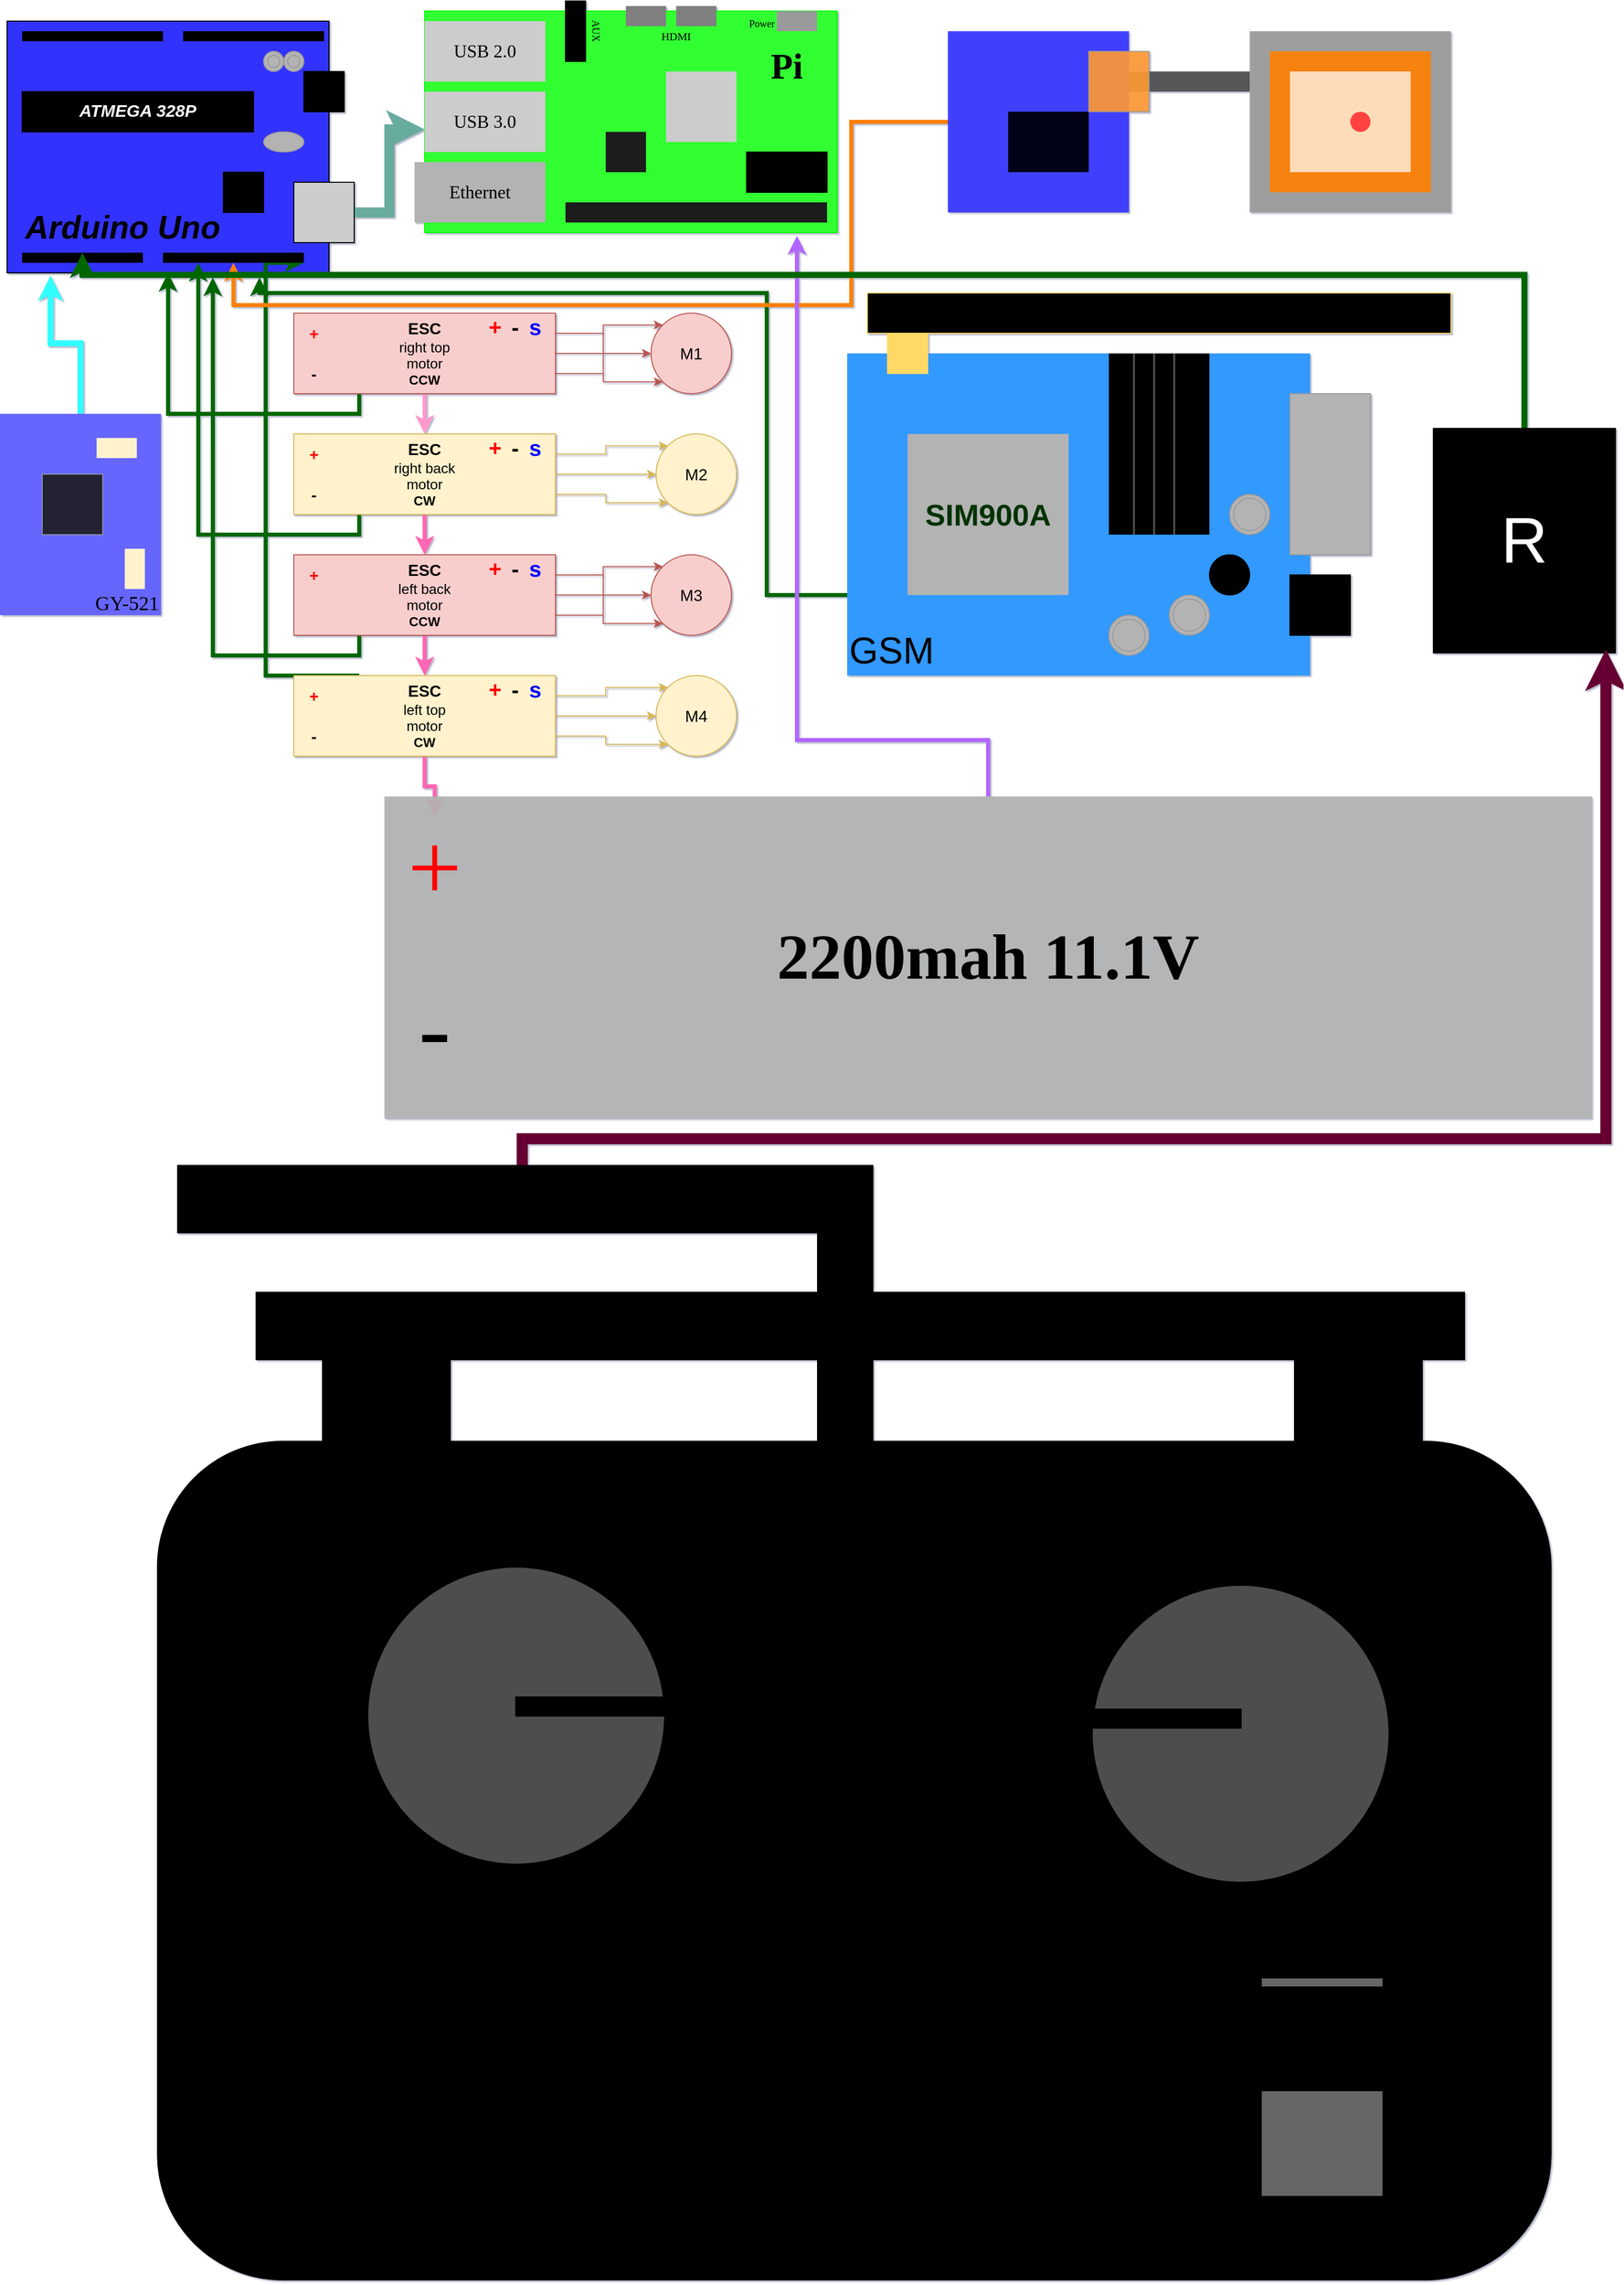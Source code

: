 <mxfile version="20.2.1" type="github">
  <diagram id="g-zJKIGVzuHOiQszXsKE" name="Page-1">
    <mxGraphModel dx="2170" dy="1318" grid="1" gridSize="6" guides="0" tooltips="1" connect="1" arrows="1" fold="1" page="1" pageScale="1" pageWidth="850" pageHeight="1100" background="none" math="0" shadow="1">
      <root>
        <mxCell id="0" />
        <mxCell id="1" parent="0" />
        <mxCell id="FX0kZfZ6Q6g270so82P7-1" value="" style="rounded=0;whiteSpace=wrap;html=1;fillColor=#3333FF;" parent="1" vertex="1">
          <mxGeometry x="25" y="30" width="320" height="250" as="geometry" />
        </mxCell>
        <mxCell id="MGRZsdBVbYWLaYTSM3OG-1" style="edgeStyle=orthogonalEdgeStyle;rounded=0;orthogonalLoop=1;jettySize=auto;html=1;exitX=1;exitY=0.5;exitDx=0;exitDy=0;entryX=0;entryY=0.75;entryDx=0;entryDy=0;strokeWidth=10;strokeColor=#67AB9F;" edge="1" parent="1" source="FX0kZfZ6Q6g270so82P7-2" target="FX0kZfZ6Q6g270so82P7-43">
          <mxGeometry relative="1" as="geometry" />
        </mxCell>
        <mxCell id="FX0kZfZ6Q6g270so82P7-2" value="" style="whiteSpace=wrap;html=1;aspect=fixed;fillColor=#CCCCCC;rounded=0;" parent="1" vertex="1">
          <mxGeometry x="310" y="190" width="60" height="60" as="geometry" />
        </mxCell>
        <mxCell id="FX0kZfZ6Q6g270so82P7-5" value="&lt;font color=&quot;#ffffff&quot;&gt;ATMEGA 328P&lt;/font&gt;" style="rounded=0;whiteSpace=wrap;html=1;fontStyle=3;fontSize=17;fillColor=#000000;" parent="1" vertex="1">
          <mxGeometry x="40" y="100" width="230" height="40" as="geometry" />
        </mxCell>
        <mxCell id="FX0kZfZ6Q6g270so82P7-7" value="" style="rounded=0;whiteSpace=wrap;html=1;fontSize=17;fillColor=#000000;" parent="1" vertex="1">
          <mxGeometry x="320" y="80" width="40" height="40" as="geometry" />
        </mxCell>
        <mxCell id="FX0kZfZ6Q6g270so82P7-8" value="" style="rounded=0;whiteSpace=wrap;html=1;fontSize=17;fillColor=#000000;strokeColor=none;" parent="1" vertex="1">
          <mxGeometry x="40" y="260" width="120" height="10" as="geometry" />
        </mxCell>
        <mxCell id="FX0kZfZ6Q6g270so82P7-16" value="Arduino Uno" style="text;html=1;strokeColor=none;fillColor=none;align=center;verticalAlign=middle;whiteSpace=wrap;rounded=0;fontSize=32;fontStyle=3;" parent="1" vertex="1">
          <mxGeometry x="40" y="220" width="200" height="30" as="geometry" />
        </mxCell>
        <mxCell id="FX0kZfZ6Q6g270so82P7-24" value="" style="rounded=0;whiteSpace=wrap;html=1;fontSize=13;fillColor=#33FF33;strokeColor=#00FF00;" parent="1" vertex="1">
          <mxGeometry x="440" y="20" width="410" height="220" as="geometry" />
        </mxCell>
        <mxCell id="FX0kZfZ6Q6g270so82P7-25" value="" style="rounded=0;whiteSpace=wrap;html=1;fontSize=13;fillColor=#999999;strokeColor=none;" parent="1" vertex="1">
          <mxGeometry x="790" y="20" width="40" height="20" as="geometry" />
        </mxCell>
        <mxCell id="FX0kZfZ6Q6g270so82P7-26" value="" style="rounded=0;whiteSpace=wrap;html=1;fontSize=13;fillColor=#808080;strokeColor=none;" parent="1" vertex="1">
          <mxGeometry x="690" y="15" width="40" height="20" as="geometry" />
        </mxCell>
        <mxCell id="FX0kZfZ6Q6g270so82P7-27" value="" style="rounded=0;whiteSpace=wrap;html=1;fontSize=13;fillColor=#808080;strokeColor=none;" parent="1" vertex="1">
          <mxGeometry x="640" y="15" width="40" height="20" as="geometry" />
        </mxCell>
        <mxCell id="FX0kZfZ6Q6g270so82P7-29" value="" style="rounded=0;whiteSpace=wrap;html=1;fontSize=13;strokeColor=#000000;fillColor=#000000;" parent="1" vertex="1">
          <mxGeometry x="580" y="10" width="20" height="60" as="geometry" />
        </mxCell>
        <mxCell id="FX0kZfZ6Q6g270so82P7-30" value="" style="rounded=0;whiteSpace=wrap;html=1;fontSize=13;fillColor=#CCCCCC;strokeColor=none;" parent="1" vertex="1">
          <mxGeometry x="440" y="30" width="120" height="60" as="geometry" />
        </mxCell>
        <mxCell id="FX0kZfZ6Q6g270so82P7-31" value="" style="rounded=0;whiteSpace=wrap;html=1;fontSize=13;fillColor=#CCCCCC;strokeColor=none;" parent="1" vertex="1">
          <mxGeometry x="440" y="100" width="120" height="60" as="geometry" />
        </mxCell>
        <mxCell id="FX0kZfZ6Q6g270so82P7-33" value="" style="rounded=0;whiteSpace=wrap;html=1;fontSize=13;fillColor=#B3B3B3;strokeColor=none;" parent="1" vertex="1">
          <mxGeometry x="430" y="170" width="130" height="60" as="geometry" />
        </mxCell>
        <mxCell id="FX0kZfZ6Q6g270so82P7-35" value="" style="whiteSpace=wrap;html=1;aspect=fixed;fontSize=30;fillColor=#CCCCCC;strokeColor=none;rounded=0;" parent="1" vertex="1">
          <mxGeometry x="680" y="80" width="70" height="70" as="geometry" />
        </mxCell>
        <mxCell id="FX0kZfZ6Q6g270so82P7-36" value="" style="rounded=0;whiteSpace=wrap;html=1;fontSize=30;fillColor=#000000;strokeColor=#000000;" parent="1" vertex="1">
          <mxGeometry x="760" y="160" width="80" height="40" as="geometry" />
        </mxCell>
        <mxCell id="FX0kZfZ6Q6g270so82P7-38" value="" style="whiteSpace=wrap;html=1;aspect=fixed;fontSize=30;fillColor=#1A1A1A;strokeColor=none;rounded=0;" parent="1" vertex="1">
          <mxGeometry x="620" y="140" width="40" height="40" as="geometry" />
        </mxCell>
        <mxCell id="FX0kZfZ6Q6g270so82P7-39" value="Pi" style="text;html=1;strokeColor=none;fillColor=none;align=center;verticalAlign=middle;whiteSpace=wrap;rounded=0;fontSize=36;fontStyle=1;fontFamily=Verdana;" parent="1" vertex="1">
          <mxGeometry x="770" y="60" width="60" height="30" as="geometry" />
        </mxCell>
        <mxCell id="FX0kZfZ6Q6g270so82P7-43" value="USB 3.0" style="text;html=1;strokeColor=none;fillColor=none;align=center;verticalAlign=middle;whiteSpace=wrap;rounded=0;fontFamily=Verdana;fontSize=18;" parent="1" vertex="1">
          <mxGeometry x="440" y="115" width="120" height="30" as="geometry" />
        </mxCell>
        <mxCell id="FX0kZfZ6Q6g270so82P7-44" value="USB 2.0" style="text;html=1;strokeColor=none;fillColor=none;align=center;verticalAlign=middle;whiteSpace=wrap;rounded=0;fontFamily=Verdana;fontSize=18;" parent="1" vertex="1">
          <mxGeometry x="455" y="45" width="90" height="30" as="geometry" />
        </mxCell>
        <mxCell id="FX0kZfZ6Q6g270so82P7-45" value="Ethernet" style="text;html=1;strokeColor=none;fillColor=none;align=center;verticalAlign=middle;whiteSpace=wrap;rounded=0;fontFamily=Verdana;fontSize=18;" parent="1" vertex="1">
          <mxGeometry x="440" y="180" width="110" height="40" as="geometry" />
        </mxCell>
        <mxCell id="FX0kZfZ6Q6g270so82P7-50" value="AUX" style="text;html=1;strokeColor=none;fillColor=none;align=left;verticalAlign=bottom;whiteSpace=wrap;rounded=0;fontFamily=Verdana;fontSize=10;rotation=89;" parent="1" vertex="1">
          <mxGeometry x="598.4" y="30.17" width="40" height="32.68" as="geometry" />
        </mxCell>
        <mxCell id="FX0kZfZ6Q6g270so82P7-51" value="HDMI" style="text;html=1;strokeColor=none;fillColor=none;align=center;verticalAlign=middle;whiteSpace=wrap;rounded=0;fontFamily=Verdana;fontSize=11;fontStyle=0;" parent="1" vertex="1">
          <mxGeometry x="660" y="35" width="60" height="20" as="geometry" />
        </mxCell>
        <mxCell id="FX0kZfZ6Q6g270so82P7-55" value="Power" style="text;html=1;strokeColor=none;fillColor=none;align=right;verticalAlign=top;whiteSpace=wrap;rounded=0;fontFamily=Verdana;fontSize=10;" parent="1" vertex="1">
          <mxGeometry x="740" y="20" width="50" height="25" as="geometry" />
        </mxCell>
        <mxCell id="FX0kZfZ6Q6g270so82P7-56" value="" style="rounded=0;whiteSpace=wrap;html=1;fontFamily=Verdana;fontSize=10;fillColor=#1A1A1A;strokeColor=none;" parent="1" vertex="1">
          <mxGeometry x="580" y="210" width="260" height="10" as="geometry" />
        </mxCell>
        <mxCell id="FX0kZfZ6Q6g270so82P7-57" value="" style="rounded=0;whiteSpace=wrap;html=1;fontFamily=Verdana;fontSize=10;fillColor=#1A1A1A;strokeColor=none;" parent="1" vertex="1">
          <mxGeometry x="580" y="220" width="260" height="10" as="geometry" />
        </mxCell>
        <mxCell id="FX0kZfZ6Q6g270so82P7-67" style="edgeStyle=orthogonalEdgeStyle;rounded=0;orthogonalLoop=1;jettySize=auto;html=1;exitX=1;exitY=0.5;exitDx=0;exitDy=0;fontFamily=Helvetica;fontSize=16;fillColor=#f8cecc;strokeColor=#b85450;" parent="1" source="FX0kZfZ6Q6g270so82P7-59" target="FX0kZfZ6Q6g270so82P7-60" edge="1">
          <mxGeometry relative="1" as="geometry" />
        </mxCell>
        <mxCell id="FX0kZfZ6Q6g270so82P7-71" style="edgeStyle=orthogonalEdgeStyle;rounded=0;orthogonalLoop=1;jettySize=auto;html=1;exitX=1;exitY=0.75;exitDx=0;exitDy=0;entryX=0;entryY=0;entryDx=0;entryDy=0;fontFamily=Helvetica;fontSize=16;fillColor=#f8cecc;strokeColor=#b85450;" parent="1" source="FX0kZfZ6Q6g270so82P7-59" target="FX0kZfZ6Q6g270so82P7-60" edge="1">
          <mxGeometry relative="1" as="geometry" />
        </mxCell>
        <mxCell id="FX0kZfZ6Q6g270so82P7-72" style="edgeStyle=orthogonalEdgeStyle;rounded=0;orthogonalLoop=1;jettySize=auto;html=1;exitX=1;exitY=0.25;exitDx=0;exitDy=0;entryX=0;entryY=1;entryDx=0;entryDy=0;fontFamily=Helvetica;fontSize=16;fillColor=#f8cecc;strokeColor=#b85450;" parent="1" source="FX0kZfZ6Q6g270so82P7-59" target="FX0kZfZ6Q6g270so82P7-60" edge="1">
          <mxGeometry relative="1" as="geometry" />
        </mxCell>
        <mxCell id="MGRZsdBVbYWLaYTSM3OG-4" style="edgeStyle=orthogonalEdgeStyle;rounded=0;orthogonalLoop=1;jettySize=auto;html=1;exitX=0.5;exitY=1;exitDx=0;exitDy=0;entryX=0.5;entryY=0;entryDx=0;entryDy=0;strokeColor=#FF99CC;strokeWidth=4;" edge="1" parent="1" source="FX0kZfZ6Q6g270so82P7-59" target="FX0kZfZ6Q6g270so82P7-76">
          <mxGeometry relative="1" as="geometry" />
        </mxCell>
        <mxCell id="MGRZsdBVbYWLaYTSM3OG-10" style="edgeStyle=orthogonalEdgeStyle;rounded=0;orthogonalLoop=1;jettySize=auto;html=1;exitX=0.25;exitY=1;exitDx=0;exitDy=0;strokeColor=#006600;strokeWidth=4;entryX=0.5;entryY=1;entryDx=0;entryDy=0;" edge="1" parent="1" source="FX0kZfZ6Q6g270so82P7-59" target="FX0kZfZ6Q6g270so82P7-1">
          <mxGeometry relative="1" as="geometry">
            <mxPoint x="240" y="318" as="targetPoint" />
          </mxGeometry>
        </mxCell>
        <mxCell id="FX0kZfZ6Q6g270so82P7-59" value="&lt;font style=&quot;font-size: 16px;&quot;&gt;ESC&lt;/font&gt;&lt;br&gt;&lt;font style=&quot;font-size: 14px; font-weight: normal;&quot;&gt;right top&lt;br&gt;motor&lt;br&gt;&lt;/font&gt;CCW" style="rounded=0;whiteSpace=wrap;html=1;fontFamily=Helvetica;fontSize=13;fontStyle=1;fillColor=#f8cecc;strokeColor=#b85450;" parent="1" vertex="1">
          <mxGeometry x="310" y="320" width="260" height="80" as="geometry" />
        </mxCell>
        <mxCell id="FX0kZfZ6Q6g270so82P7-60" value="M1" style="ellipse;whiteSpace=wrap;html=1;aspect=fixed;fontFamily=Helvetica;fontSize=16;fillColor=#f8cecc;strokeColor=#b85450;rounded=0;" parent="1" vertex="1">
          <mxGeometry x="665" y="320" width="80" height="80" as="geometry" />
        </mxCell>
        <mxCell id="FX0kZfZ6Q6g270so82P7-73" style="edgeStyle=orthogonalEdgeStyle;rounded=0;orthogonalLoop=1;jettySize=auto;html=1;exitX=1;exitY=0.5;exitDx=0;exitDy=0;fontFamily=Helvetica;fontSize=16;fillColor=#fff2cc;strokeColor=#d6b656;" parent="1" source="FX0kZfZ6Q6g270so82P7-76" target="FX0kZfZ6Q6g270so82P7-77" edge="1">
          <mxGeometry relative="1" as="geometry" />
        </mxCell>
        <mxCell id="FX0kZfZ6Q6g270so82P7-78" style="edgeStyle=orthogonalEdgeStyle;rounded=0;orthogonalLoop=1;jettySize=auto;html=1;exitX=1;exitY=0.75;exitDx=0;exitDy=0;entryX=0;entryY=1;entryDx=0;entryDy=0;fontFamily=Helvetica;fontSize=16;fillColor=#fff2cc;strokeColor=#d6b656;" parent="1" source="FX0kZfZ6Q6g270so82P7-76" target="FX0kZfZ6Q6g270so82P7-77" edge="1">
          <mxGeometry relative="1" as="geometry" />
        </mxCell>
        <mxCell id="FX0kZfZ6Q6g270so82P7-79" style="edgeStyle=orthogonalEdgeStyle;rounded=0;orthogonalLoop=1;jettySize=auto;html=1;exitX=1;exitY=0.25;exitDx=0;exitDy=0;entryX=0;entryY=0;entryDx=0;entryDy=0;fontFamily=Helvetica;fontSize=16;fillColor=#fff2cc;strokeColor=#d6b656;" parent="1" source="FX0kZfZ6Q6g270so82P7-76" target="FX0kZfZ6Q6g270so82P7-77" edge="1">
          <mxGeometry relative="1" as="geometry" />
        </mxCell>
        <mxCell id="MGRZsdBVbYWLaYTSM3OG-5" style="edgeStyle=orthogonalEdgeStyle;rounded=0;orthogonalLoop=1;jettySize=auto;html=1;exitX=0.5;exitY=1;exitDx=0;exitDy=0;strokeColor=#FF66B3;strokeWidth=4;" edge="1" parent="1" source="FX0kZfZ6Q6g270so82P7-76" target="FX0kZfZ6Q6g270so82P7-83">
          <mxGeometry relative="1" as="geometry" />
        </mxCell>
        <mxCell id="MGRZsdBVbYWLaYTSM3OG-12" style="edgeStyle=orthogonalEdgeStyle;rounded=0;orthogonalLoop=1;jettySize=auto;html=1;exitX=0.25;exitY=1;exitDx=0;exitDy=0;entryX=0.25;entryY=1;entryDx=0;entryDy=0;strokeColor=#006600;strokeWidth=4;" edge="1" parent="1" source="FX0kZfZ6Q6g270so82P7-76" target="FX0kZfZ6Q6g270so82P7-143">
          <mxGeometry relative="1" as="geometry" />
        </mxCell>
        <mxCell id="FX0kZfZ6Q6g270so82P7-76" value="&lt;font style=&quot;font-size: 16px;&quot;&gt;ESC&lt;/font&gt;&lt;br&gt;&lt;font style=&quot;font-size: 14px; font-weight: normal;&quot;&gt;right back&lt;br&gt;motor&lt;br&gt;&lt;/font&gt;CW" style="rounded=0;whiteSpace=wrap;html=1;fontFamily=Helvetica;fontSize=13;fontStyle=1;fillColor=#fff2cc;strokeColor=#d6b656;" parent="1" vertex="1">
          <mxGeometry x="310" y="440" width="260" height="80" as="geometry" />
        </mxCell>
        <mxCell id="FX0kZfZ6Q6g270so82P7-77" value="M2" style="ellipse;whiteSpace=wrap;html=1;aspect=fixed;fontFamily=Helvetica;fontSize=16;fillColor=#fff2cc;strokeColor=#d6b656;rounded=0;" parent="1" vertex="1">
          <mxGeometry x="670" y="440" width="80" height="80" as="geometry" />
        </mxCell>
        <mxCell id="FX0kZfZ6Q6g270so82P7-80" style="edgeStyle=orthogonalEdgeStyle;rounded=0;orthogonalLoop=1;jettySize=auto;html=1;exitX=1;exitY=0.5;exitDx=0;exitDy=0;fontFamily=Helvetica;fontSize=16;fillColor=#f8cecc;strokeColor=#b85450;" parent="1" source="FX0kZfZ6Q6g270so82P7-83" target="FX0kZfZ6Q6g270so82P7-84" edge="1">
          <mxGeometry relative="1" as="geometry" />
        </mxCell>
        <mxCell id="FX0kZfZ6Q6g270so82P7-81" style="edgeStyle=orthogonalEdgeStyle;rounded=0;orthogonalLoop=1;jettySize=auto;html=1;exitX=1;exitY=0.75;exitDx=0;exitDy=0;entryX=0;entryY=0;entryDx=0;entryDy=0;fontFamily=Helvetica;fontSize=16;fillColor=#f8cecc;strokeColor=#b85450;" parent="1" source="FX0kZfZ6Q6g270so82P7-83" target="FX0kZfZ6Q6g270so82P7-84" edge="1">
          <mxGeometry relative="1" as="geometry" />
        </mxCell>
        <mxCell id="FX0kZfZ6Q6g270so82P7-82" style="edgeStyle=orthogonalEdgeStyle;rounded=0;orthogonalLoop=1;jettySize=auto;html=1;exitX=1;exitY=0.25;exitDx=0;exitDy=0;entryX=0;entryY=1;entryDx=0;entryDy=0;fontFamily=Helvetica;fontSize=16;fillColor=#f8cecc;strokeColor=#b85450;" parent="1" source="FX0kZfZ6Q6g270so82P7-83" target="FX0kZfZ6Q6g270so82P7-84" edge="1">
          <mxGeometry relative="1" as="geometry" />
        </mxCell>
        <mxCell id="MGRZsdBVbYWLaYTSM3OG-6" style="edgeStyle=orthogonalEdgeStyle;rounded=0;orthogonalLoop=1;jettySize=auto;html=1;exitX=0.5;exitY=1;exitDx=0;exitDy=0;entryX=0.5;entryY=0;entryDx=0;entryDy=0;strokeColor=#FF66B3;strokeWidth=4;" edge="1" parent="1" source="FX0kZfZ6Q6g270so82P7-83" target="FX0kZfZ6Q6g270so82P7-88">
          <mxGeometry relative="1" as="geometry" />
        </mxCell>
        <mxCell id="MGRZsdBVbYWLaYTSM3OG-13" style="edgeStyle=orthogonalEdgeStyle;rounded=0;orthogonalLoop=1;jettySize=auto;html=1;exitX=0.25;exitY=1;exitDx=0;exitDy=0;entryX=0.639;entryY=1.018;entryDx=0;entryDy=0;entryPerimeter=0;strokeColor=#006600;strokeWidth=4;" edge="1" parent="1" source="FX0kZfZ6Q6g270so82P7-83" target="FX0kZfZ6Q6g270so82P7-1">
          <mxGeometry relative="1" as="geometry" />
        </mxCell>
        <mxCell id="FX0kZfZ6Q6g270so82P7-83" value="&lt;font style=&quot;font-size: 16px;&quot;&gt;ESC&lt;/font&gt;&lt;br&gt;&lt;font style=&quot;font-size: 14px; font-weight: normal;&quot;&gt;left back&lt;br&gt;motor&lt;br&gt;&lt;/font&gt;CCW" style="rounded=0;whiteSpace=wrap;html=1;fontFamily=Helvetica;fontSize=13;fontStyle=1;fillColor=#f8cecc;strokeColor=#b85450;" parent="1" vertex="1">
          <mxGeometry x="310" y="560" width="260" height="80" as="geometry" />
        </mxCell>
        <mxCell id="FX0kZfZ6Q6g270so82P7-84" value="M3" style="ellipse;whiteSpace=wrap;html=1;aspect=fixed;fontFamily=Helvetica;fontSize=16;fillColor=#f8cecc;strokeColor=#b85450;rounded=0;" parent="1" vertex="1">
          <mxGeometry x="665" y="560" width="80" height="80" as="geometry" />
        </mxCell>
        <mxCell id="FX0kZfZ6Q6g270so82P7-85" style="edgeStyle=orthogonalEdgeStyle;rounded=0;orthogonalLoop=1;jettySize=auto;html=1;exitX=1;exitY=0.5;exitDx=0;exitDy=0;fontFamily=Helvetica;fontSize=16;fillColor=#fff2cc;strokeColor=#d6b656;" parent="1" source="FX0kZfZ6Q6g270so82P7-88" target="FX0kZfZ6Q6g270so82P7-89" edge="1">
          <mxGeometry relative="1" as="geometry" />
        </mxCell>
        <mxCell id="FX0kZfZ6Q6g270so82P7-86" style="edgeStyle=orthogonalEdgeStyle;rounded=0;orthogonalLoop=1;jettySize=auto;html=1;exitX=1;exitY=0.75;exitDx=0;exitDy=0;entryX=0;entryY=1;entryDx=0;entryDy=0;fontFamily=Helvetica;fontSize=16;fillColor=#fff2cc;strokeColor=#d6b656;" parent="1" source="FX0kZfZ6Q6g270so82P7-88" target="FX0kZfZ6Q6g270so82P7-89" edge="1">
          <mxGeometry relative="1" as="geometry" />
        </mxCell>
        <mxCell id="FX0kZfZ6Q6g270so82P7-87" style="edgeStyle=orthogonalEdgeStyle;rounded=0;orthogonalLoop=1;jettySize=auto;html=1;exitX=1;exitY=0.25;exitDx=0;exitDy=0;entryX=0;entryY=0;entryDx=0;entryDy=0;fontFamily=Helvetica;fontSize=16;fillColor=#fff2cc;strokeColor=#d6b656;" parent="1" source="FX0kZfZ6Q6g270so82P7-88" target="FX0kZfZ6Q6g270so82P7-89" edge="1">
          <mxGeometry relative="1" as="geometry" />
        </mxCell>
        <mxCell id="MGRZsdBVbYWLaYTSM3OG-7" style="edgeStyle=orthogonalEdgeStyle;rounded=0;orthogonalLoop=1;jettySize=auto;html=1;exitX=0.5;exitY=1;exitDx=0;exitDy=0;strokeColor=#FF66B3;strokeWidth=4;" edge="1" parent="1" source="FX0kZfZ6Q6g270so82P7-88" target="FX0kZfZ6Q6g270so82P7-199">
          <mxGeometry relative="1" as="geometry" />
        </mxCell>
        <mxCell id="MGRZsdBVbYWLaYTSM3OG-15" style="edgeStyle=orthogonalEdgeStyle;rounded=0;orthogonalLoop=1;jettySize=auto;html=1;exitX=0.25;exitY=0;exitDx=0;exitDy=0;entryX=1;entryY=1;entryDx=0;entryDy=0;strokeColor=#006600;strokeWidth=4;" edge="1" parent="1" source="FX0kZfZ6Q6g270so82P7-88" target="FX0kZfZ6Q6g270so82P7-143">
          <mxGeometry relative="1" as="geometry">
            <Array as="points">
              <mxPoint x="282" y="680" />
              <mxPoint x="282" y="270" />
            </Array>
          </mxGeometry>
        </mxCell>
        <mxCell id="FX0kZfZ6Q6g270so82P7-88" value="&lt;font style=&quot;font-size: 16px;&quot;&gt;ESC&lt;/font&gt;&lt;br&gt;&lt;font style=&quot;font-size: 14px; font-weight: normal;&quot;&gt;left top&lt;br&gt;motor&lt;br&gt;&lt;/font&gt;CW" style="rounded=0;whiteSpace=wrap;html=1;fontFamily=Helvetica;fontSize=13;fontStyle=1;fillColor=#fff2cc;strokeColor=#d6b656;" parent="1" vertex="1">
          <mxGeometry x="310" y="680" width="260" height="80" as="geometry" />
        </mxCell>
        <mxCell id="FX0kZfZ6Q6g270so82P7-89" value="M4" style="ellipse;whiteSpace=wrap;html=1;aspect=fixed;fontFamily=Helvetica;fontSize=16;fillColor=#fff2cc;strokeColor=#d6b656;rounded=0;" parent="1" vertex="1">
          <mxGeometry x="670" y="680" width="80" height="80" as="geometry" />
        </mxCell>
        <mxCell id="FX0kZfZ6Q6g270so82P7-90" value="+" style="text;html=1;strokeColor=none;fillColor=none;align=center;verticalAlign=middle;whiteSpace=wrap;rounded=0;fontFamily=Helvetica;fontSize=16;fontColor=#FF0000;fontStyle=1;" parent="1" vertex="1">
          <mxGeometry x="300" y="320" width="60" height="40" as="geometry" />
        </mxCell>
        <mxCell id="FX0kZfZ6Q6g270so82P7-93" value="-" style="text;html=1;strokeColor=none;fillColor=none;align=center;verticalAlign=middle;whiteSpace=wrap;rounded=0;fontFamily=Helvetica;fontSize=16;fontColor=#000000;fontStyle=1;" parent="1" vertex="1">
          <mxGeometry x="300" y="360" width="60" height="40" as="geometry" />
        </mxCell>
        <mxCell id="FX0kZfZ6Q6g270so82P7-96" value="+" style="text;html=1;strokeColor=none;fillColor=none;align=center;verticalAlign=middle;whiteSpace=wrap;rounded=0;fontFamily=Helvetica;fontSize=16;fontColor=#FF0000;fontStyle=1;" parent="1" vertex="1">
          <mxGeometry x="300" y="440" width="60" height="40" as="geometry" />
        </mxCell>
        <mxCell id="FX0kZfZ6Q6g270so82P7-97" value="-" style="text;html=1;strokeColor=none;fillColor=none;align=center;verticalAlign=middle;whiteSpace=wrap;rounded=0;fontFamily=Helvetica;fontSize=16;fontColor=#000000;fontStyle=1;" parent="1" vertex="1">
          <mxGeometry x="300" y="480" width="60" height="40" as="geometry" />
        </mxCell>
        <mxCell id="FX0kZfZ6Q6g270so82P7-98" value="+" style="text;html=1;strokeColor=none;fillColor=none;align=center;verticalAlign=middle;whiteSpace=wrap;rounded=0;fontFamily=Helvetica;fontSize=16;fontColor=#FF0000;fontStyle=1;" parent="1" vertex="1">
          <mxGeometry x="300" y="560" width="60" height="40" as="geometry" />
        </mxCell>
        <mxCell id="FX0kZfZ6Q6g270so82P7-104" value="+" style="text;html=1;strokeColor=none;fillColor=none;align=center;verticalAlign=middle;whiteSpace=wrap;rounded=0;fontFamily=Helvetica;fontSize=16;fontColor=#FF0000;fontStyle=1;" parent="1" vertex="1">
          <mxGeometry x="300" y="680" width="60" height="40" as="geometry" />
        </mxCell>
        <mxCell id="FX0kZfZ6Q6g270so82P7-105" value="-" style="text;html=1;strokeColor=none;fillColor=none;align=center;verticalAlign=middle;whiteSpace=wrap;rounded=0;fontFamily=Helvetica;fontSize=16;fontColor=#000000;fontStyle=1;" parent="1" vertex="1">
          <mxGeometry x="300" y="720" width="60" height="40" as="geometry" />
        </mxCell>
        <mxCell id="FX0kZfZ6Q6g270so82P7-108" value="&lt;br style=&quot;font-size: 22px;&quot;&gt;+" style="text;html=1;strokeColor=none;fillColor=none;align=center;verticalAlign=bottom;whiteSpace=wrap;rounded=0;fontFamily=Helvetica;fontSize=22;fontColor=#FF0000;fontStyle=1;" parent="1" vertex="1">
          <mxGeometry x="480" y="680" width="60" height="30" as="geometry" />
        </mxCell>
        <mxCell id="FX0kZfZ6Q6g270so82P7-109" value="-" style="text;html=1;strokeColor=none;fillColor=none;align=center;verticalAlign=bottom;whiteSpace=wrap;rounded=0;fontFamily=Helvetica;fontSize=22;fontColor=#000000;fontStyle=1;" parent="1" vertex="1">
          <mxGeometry x="500" y="680" width="60" height="30" as="geometry" />
        </mxCell>
        <mxCell id="FX0kZfZ6Q6g270so82P7-110" value="&lt;font color=&quot;#0000ff&quot;&gt;s&lt;/font&gt;" style="text;html=1;strokeColor=none;fillColor=none;align=center;verticalAlign=bottom;whiteSpace=wrap;rounded=0;fontFamily=Helvetica;fontSize=22;fontColor=#FFD966;fontStyle=1;" parent="1" vertex="1">
          <mxGeometry x="520" y="680" width="60" height="30" as="geometry" />
        </mxCell>
        <mxCell id="FX0kZfZ6Q6g270so82P7-122" value="&lt;br style=&quot;font-size: 22px;&quot;&gt;+" style="text;html=1;strokeColor=none;fillColor=none;align=center;verticalAlign=bottom;whiteSpace=wrap;rounded=0;fontFamily=Helvetica;fontSize=22;fontColor=#FF0000;fontStyle=1;" parent="1" vertex="1">
          <mxGeometry x="480" y="320" width="60" height="30" as="geometry" />
        </mxCell>
        <mxCell id="FX0kZfZ6Q6g270so82P7-123" value="-" style="text;html=1;strokeColor=none;fillColor=none;align=center;verticalAlign=bottom;whiteSpace=wrap;rounded=0;fontFamily=Helvetica;fontSize=22;fontColor=#000000;fontStyle=1;" parent="1" vertex="1">
          <mxGeometry x="500" y="320" width="60" height="30" as="geometry" />
        </mxCell>
        <mxCell id="FX0kZfZ6Q6g270so82P7-124" value="&lt;font color=&quot;#0000ff&quot;&gt;s&lt;/font&gt;" style="text;html=1;strokeColor=none;fillColor=none;align=center;verticalAlign=bottom;whiteSpace=wrap;rounded=0;fontFamily=Helvetica;fontSize=22;fontColor=#FFD966;fontStyle=1;" parent="1" vertex="1">
          <mxGeometry x="520" y="320" width="60" height="30" as="geometry" />
        </mxCell>
        <mxCell id="FX0kZfZ6Q6g270so82P7-125" value="&lt;br style=&quot;font-size: 22px;&quot;&gt;+" style="text;html=1;strokeColor=none;fillColor=none;align=center;verticalAlign=bottom;whiteSpace=wrap;rounded=0;fontFamily=Helvetica;fontSize=22;fontColor=#FF0000;fontStyle=1;" parent="1" vertex="1">
          <mxGeometry x="480" y="440" width="60" height="30" as="geometry" />
        </mxCell>
        <mxCell id="FX0kZfZ6Q6g270so82P7-126" value="-" style="text;html=1;strokeColor=none;fillColor=none;align=center;verticalAlign=bottom;whiteSpace=wrap;rounded=0;fontFamily=Helvetica;fontSize=22;fontColor=#000000;fontStyle=1;" parent="1" vertex="1">
          <mxGeometry x="500" y="440" width="60" height="30" as="geometry" />
        </mxCell>
        <mxCell id="FX0kZfZ6Q6g270so82P7-127" value="&lt;font color=&quot;#0000ff&quot;&gt;s&lt;/font&gt;" style="text;html=1;strokeColor=none;fillColor=none;align=center;verticalAlign=bottom;whiteSpace=wrap;rounded=0;fontFamily=Helvetica;fontSize=22;fontColor=#FFD966;fontStyle=1;" parent="1" vertex="1">
          <mxGeometry x="520" y="440" width="60" height="30" as="geometry" />
        </mxCell>
        <mxCell id="FX0kZfZ6Q6g270so82P7-128" value="&lt;br style=&quot;font-size: 22px;&quot;&gt;+" style="text;html=1;strokeColor=none;fillColor=none;align=center;verticalAlign=bottom;whiteSpace=wrap;rounded=0;fontFamily=Helvetica;fontSize=22;fontColor=#FF0000;fontStyle=1;" parent="1" vertex="1">
          <mxGeometry x="480" y="560" width="60" height="30" as="geometry" />
        </mxCell>
        <mxCell id="FX0kZfZ6Q6g270so82P7-129" value="-" style="text;html=1;strokeColor=none;fillColor=none;align=center;verticalAlign=bottom;whiteSpace=wrap;rounded=0;fontFamily=Helvetica;fontSize=22;fontColor=#000000;fontStyle=1;" parent="1" vertex="1">
          <mxGeometry x="500" y="560" width="60" height="30" as="geometry" />
        </mxCell>
        <mxCell id="FX0kZfZ6Q6g270so82P7-130" value="&lt;font color=&quot;#0000ff&quot;&gt;s&lt;/font&gt;" style="text;html=1;strokeColor=none;fillColor=none;align=center;verticalAlign=bottom;whiteSpace=wrap;rounded=0;fontFamily=Helvetica;fontSize=22;fontColor=#FFD966;fontStyle=1;" parent="1" vertex="1">
          <mxGeometry x="520" y="560" width="60" height="30" as="geometry" />
        </mxCell>
        <mxCell id="MGRZsdBVbYWLaYTSM3OG-2" style="edgeStyle=orthogonalEdgeStyle;rounded=0;orthogonalLoop=1;jettySize=auto;html=1;exitX=0.5;exitY=0;exitDx=0;exitDy=0;entryX=0.135;entryY=1.011;entryDx=0;entryDy=0;entryPerimeter=0;strokeColor=#33FFFF;strokeWidth=6;" edge="1" parent="1" source="FX0kZfZ6Q6g270so82P7-131" target="FX0kZfZ6Q6g270so82P7-1">
          <mxGeometry relative="1" as="geometry" />
        </mxCell>
        <mxCell id="FX0kZfZ6Q6g270so82P7-131" value="GY-521" style="rounded=0;fontFamily=Comic Sans MS;fontSize=20;strokeColor=none;fillColor=#6666FF;verticalAlign=bottom;align=right;fontStyle=0;fontColor=default;" parent="1" vertex="1">
          <mxGeometry x="18" y="420" width="160" height="200" as="geometry" />
        </mxCell>
        <mxCell id="FX0kZfZ6Q6g270so82P7-132" value="" style="whiteSpace=wrap;html=1;aspect=fixed;fontFamily=Helvetica;fontSize=17;fontColor=#0000FF;strokeColor=#000000;fillColor=#000000;direction=west;rounded=0;" parent="1" vertex="1">
          <mxGeometry x="240" y="180" width="40" height="40" as="geometry" />
        </mxCell>
        <mxCell id="MGRZsdBVbYWLaYTSM3OG-3" style="edgeStyle=orthogonalEdgeStyle;rounded=0;orthogonalLoop=1;jettySize=auto;html=1;exitX=0;exitY=0.75;exitDx=0;exitDy=0;entryX=0.784;entryY=1.018;entryDx=0;entryDy=0;entryPerimeter=0;strokeColor=#006600;strokeWidth=4;" edge="1" parent="1" source="FX0kZfZ6Q6g270so82P7-137" target="FX0kZfZ6Q6g270so82P7-1">
          <mxGeometry relative="1" as="geometry">
            <Array as="points">
              <mxPoint x="780" y="600" />
              <mxPoint x="780" y="300" />
              <mxPoint x="276" y="300" />
            </Array>
          </mxGeometry>
        </mxCell>
        <mxCell id="FX0kZfZ6Q6g270so82P7-137" value="GSM" style="rounded=0;whiteSpace=wrap;html=1;fontFamily=Helvetica;fontSize=37;strokeColor=none;fillColor=#3399FF;align=left;verticalAlign=bottom;horizontal=1;gradientColor=none;" parent="1" vertex="1">
          <mxGeometry x="860" y="360" width="460" height="320" as="geometry" />
        </mxCell>
        <mxCell id="FX0kZfZ6Q6g270so82P7-139" value="SIM900A" style="whiteSpace=wrap;html=1;aspect=fixed;fontFamily=Helvetica;fontSize=30;fontColor=#003300;strokeColor=none;fillColor=#B3B3B3;fontStyle=1;rounded=0;" parent="1" vertex="1">
          <mxGeometry x="920" y="440" width="160" height="160" as="geometry" />
        </mxCell>
        <mxCell id="FX0kZfZ6Q6g270so82P7-140" value="" style="rounded=0;whiteSpace=wrap;html=1;fontFamily=Helvetica;fontSize=30;fontColor=#003300;strokeColor=#FFD966;fillColor=#FFD966;gradientColor=none;" parent="1" vertex="1">
          <mxGeometry x="900" y="320" width="40" height="60" as="geometry" />
        </mxCell>
        <mxCell id="FX0kZfZ6Q6g270so82P7-141" value="" style="rounded=0;whiteSpace=wrap;html=1;fontFamily=Helvetica;fontSize=30;fontColor=#003300;strokeColor=#FFD966;fillColor=#000000;gradientColor=none;glass=0;shadow=0;fillStyle=auto;" parent="1" vertex="1">
          <mxGeometry x="880" y="300" width="580" height="40" as="geometry" />
        </mxCell>
        <mxCell id="FX0kZfZ6Q6g270so82P7-143" value="" style="rounded=0;whiteSpace=wrap;html=1;fontSize=17;fillColor=#000000;strokeColor=none;" parent="1" vertex="1">
          <mxGeometry x="180" y="260" width="140" height="10" as="geometry" />
        </mxCell>
        <mxCell id="FX0kZfZ6Q6g270so82P7-144" value="" style="rounded=0;whiteSpace=wrap;html=1;fontSize=17;fillColor=#000000;strokeColor=none;" parent="1" vertex="1">
          <mxGeometry x="40" y="40" width="140" height="10" as="geometry" />
        </mxCell>
        <mxCell id="FX0kZfZ6Q6g270so82P7-145" value="" style="rounded=0;whiteSpace=wrap;html=1;fontSize=17;fillColor=#000000;strokeColor=none;" parent="1" vertex="1">
          <mxGeometry x="200" y="40" width="140" height="10" as="geometry" />
        </mxCell>
        <mxCell id="FX0kZfZ6Q6g270so82P7-146" value="" style="rounded=0;whiteSpace=wrap;html=1;shadow=0;glass=0;fillStyle=auto;fontFamily=Helvetica;fontSize=24;fontColor=#003300;strokeColor=none;fillColor=#000000;gradientColor=none;" parent="1" vertex="1">
          <mxGeometry x="1120" y="360" width="100" height="180" as="geometry" />
        </mxCell>
        <mxCell id="FX0kZfZ6Q6g270so82P7-149" value="" style="line;strokeWidth=2;direction=south;html=1;rounded=0;shadow=0;glass=0;fillStyle=auto;fontFamily=Helvetica;fontSize=24;fontColor=#003300;fillColor=none;gradientColor=none;strokeColor=#4D4D4D;" parent="1" vertex="1">
          <mxGeometry x="1140" y="360" width="10" height="180" as="geometry" />
        </mxCell>
        <mxCell id="FX0kZfZ6Q6g270so82P7-150" value="" style="line;strokeWidth=2;direction=south;html=1;rounded=0;shadow=0;glass=0;fillStyle=auto;fontFamily=Helvetica;fontSize=24;fontColor=#003300;fillColor=none;gradientColor=none;strokeColor=#4D4D4D;" parent="1" vertex="1">
          <mxGeometry x="1160" y="360" width="10" height="180" as="geometry" />
        </mxCell>
        <mxCell id="FX0kZfZ6Q6g270so82P7-151" value="" style="line;strokeWidth=2;direction=south;html=1;rounded=0;shadow=0;glass=0;fillStyle=auto;fontFamily=Helvetica;fontSize=24;fontColor=#003300;fillColor=none;gradientColor=none;strokeColor=#4D4D4D;" parent="1" vertex="1">
          <mxGeometry x="1180" y="360" width="10" height="180" as="geometry" />
        </mxCell>
        <mxCell id="FX0kZfZ6Q6g270so82P7-153" value="" style="ellipse;shape=doubleEllipse;whiteSpace=wrap;html=1;aspect=fixed;rounded=0;shadow=0;glass=0;fillStyle=auto;fontFamily=Helvetica;fontSize=24;fontColor=#003300;strokeColor=#000000;fillColor=#000000;gradientColor=none;" parent="1" vertex="1">
          <mxGeometry x="1220" y="560" width="40" height="40" as="geometry" />
        </mxCell>
        <mxCell id="FX0kZfZ6Q6g270so82P7-154" value="" style="ellipse;shape=doubleEllipse;whiteSpace=wrap;html=1;aspect=fixed;rounded=0;shadow=0;glass=0;fillStyle=auto;fontFamily=Helvetica;fontSize=24;fontColor=#003300;strokeColor=#999999;fillColor=#B3B3B3;gradientColor=none;" parent="1" vertex="1">
          <mxGeometry x="1120" y="620" width="40" height="40" as="geometry" />
        </mxCell>
        <mxCell id="FX0kZfZ6Q6g270so82P7-155" value="" style="ellipse;shape=doubleEllipse;whiteSpace=wrap;html=1;aspect=fixed;rounded=0;shadow=0;glass=0;fillStyle=auto;fontFamily=Helvetica;fontSize=24;fontColor=#003300;strokeColor=#999999;fillColor=#B3B3B3;gradientColor=none;" parent="1" vertex="1">
          <mxGeometry x="1180" y="600" width="40" height="40" as="geometry" />
        </mxCell>
        <mxCell id="FX0kZfZ6Q6g270so82P7-156" value="" style="ellipse;shape=doubleEllipse;whiteSpace=wrap;html=1;aspect=fixed;rounded=0;shadow=0;glass=0;fillStyle=auto;fontFamily=Helvetica;fontSize=24;fontColor=#003300;strokeColor=#999999;fillColor=#B3B3B3;gradientColor=none;" parent="1" vertex="1">
          <mxGeometry x="1240" y="500" width="40" height="40" as="geometry" />
        </mxCell>
        <mxCell id="FX0kZfZ6Q6g270so82P7-157" value="" style="ellipse;shape=doubleEllipse;whiteSpace=wrap;html=1;aspect=fixed;rounded=0;shadow=0;glass=0;fillStyle=auto;fontFamily=Helvetica;fontSize=24;fontColor=#003300;strokeColor=#999999;fillColor=#B3B3B3;gradientColor=none;" parent="1" vertex="1">
          <mxGeometry x="300" y="60" width="20" height="20" as="geometry" />
        </mxCell>
        <mxCell id="FX0kZfZ6Q6g270so82P7-158" value="" style="ellipse;shape=doubleEllipse;whiteSpace=wrap;html=1;aspect=fixed;rounded=0;shadow=0;glass=0;fillStyle=auto;fontFamily=Helvetica;fontSize=24;fontColor=#003300;strokeColor=#999999;fillColor=#B3B3B3;gradientColor=none;" parent="1" vertex="1">
          <mxGeometry x="280" y="60" width="20" height="20" as="geometry" />
        </mxCell>
        <mxCell id="FX0kZfZ6Q6g270so82P7-160" value="" style="ellipse;whiteSpace=wrap;html=1;rounded=0;shadow=0;glass=0;fillStyle=auto;fontFamily=Helvetica;fontSize=24;fontColor=#003300;strokeColor=#999999;fillColor=#B3B3B3;gradientColor=none;" parent="1" vertex="1">
          <mxGeometry x="280" y="140" width="40" height="20" as="geometry" />
        </mxCell>
        <mxCell id="FX0kZfZ6Q6g270so82P7-161" value="" style="rounded=0;whiteSpace=wrap;html=1;fontSize=17;fillColor=#000000;" parent="1" vertex="1">
          <mxGeometry x="1300" y="580" width="60" height="60" as="geometry" />
        </mxCell>
        <mxCell id="FX0kZfZ6Q6g270so82P7-162" value="" style="rounded=0;whiteSpace=wrap;html=1;shadow=0;glass=0;fillStyle=auto;fontFamily=Comic Sans MS;fontSize=31;fontColor=default;strokeColor=#999999;fillColor=#B3B3B3;gradientColor=none;" parent="1" vertex="1">
          <mxGeometry x="1300" y="400" width="80" height="160" as="geometry" />
        </mxCell>
        <mxCell id="FX0kZfZ6Q6g270so82P7-163" value="" style="whiteSpace=wrap;html=1;aspect=fixed;rounded=0;shadow=0;glass=0;fillStyle=auto;fontFamily=Comic Sans MS;fontSize=24;fontColor=#FFFFFF;strokeColor=#999999;fillColor=#1A1A1A;gradientColor=none;arcSize=28;opacity=90;" parent="1" vertex="1">
          <mxGeometry x="60" y="480" width="60" height="60" as="geometry" />
        </mxCell>
        <mxCell id="FX0kZfZ6Q6g270so82P7-165" value="" style="rounded=0;whiteSpace=wrap;html=1;shadow=0;glass=0;fillStyle=auto;fontFamily=Comic Sans MS;fontSize=24;strokeColor=none;fillColor=#fff2cc;" parent="1" vertex="1">
          <mxGeometry x="114" y="444" width="40" height="20" as="geometry" />
        </mxCell>
        <mxCell id="FX0kZfZ6Q6g270so82P7-167" value="" style="rounded=0;whiteSpace=wrap;html=1;shadow=0;glass=0;fillStyle=auto;fontFamily=Comic Sans MS;fontSize=24;strokeColor=none;fillColor=#fff2cc;rotation=-90;" parent="1" vertex="1">
          <mxGeometry x="132" y="564" width="40" height="20" as="geometry" />
        </mxCell>
        <mxCell id="MGRZsdBVbYWLaYTSM3OG-9" style="edgeStyle=orthogonalEdgeStyle;rounded=0;orthogonalLoop=1;jettySize=auto;html=1;exitX=0;exitY=0.5;exitDx=0;exitDy=0;strokeColor=#FF8000;strokeWidth=4;" edge="1" parent="1" source="FX0kZfZ6Q6g270so82P7-184" target="FX0kZfZ6Q6g270so82P7-143">
          <mxGeometry relative="1" as="geometry">
            <Array as="points">
              <mxPoint x="864" y="130" />
              <mxPoint x="864" y="312" />
              <mxPoint x="250" y="312" />
            </Array>
          </mxGeometry>
        </mxCell>
        <mxCell id="FX0kZfZ6Q6g270so82P7-184" value="" style="rounded=0;whiteSpace=wrap;html=1;shadow=0;glass=0;fillStyle=solid;fontFamily=Comic Sans MS;fontSize=47;fontColor=#000000;strokeColor=none;fillColor=#3333FF;gradientColor=none;opacity=90;" parent="1" vertex="1">
          <mxGeometry x="960" y="40" width="180" height="180" as="geometry" />
        </mxCell>
        <mxCell id="FX0kZfZ6Q6g270so82P7-185" value="" style="rounded=0;whiteSpace=wrap;html=1;shadow=0;glass=0;fillStyle=solid;fontFamily=Comic Sans MS;fontSize=47;fontColor=#000000;strokeColor=none;fillColor=#999999;gradientColor=none;opacity=90;" parent="1" vertex="1">
          <mxGeometry x="1260" y="40" width="200" height="180" as="geometry" />
        </mxCell>
        <mxCell id="FX0kZfZ6Q6g270so82P7-186" value="" style="rounded=0;whiteSpace=wrap;html=1;shadow=0;glass=0;fillStyle=solid;fontFamily=Comic Sans MS;fontSize=47;strokeColor=none;fillColor=#FF8000;opacity=90;" parent="1" vertex="1">
          <mxGeometry x="1280" y="60" width="160" height="140" as="geometry" />
        </mxCell>
        <mxCell id="FX0kZfZ6Q6g270so82P7-187" value="" style="rounded=0;whiteSpace=wrap;html=1;shadow=0;glass=0;fillStyle=solid;fontFamily=Comic Sans MS;fontSize=47;strokeColor=none;fillColor=#ffe6cc;opacity=90;" parent="1" vertex="1">
          <mxGeometry x="1300" y="80" width="120" height="100" as="geometry" />
        </mxCell>
        <mxCell id="FX0kZfZ6Q6g270so82P7-188" value="" style="rounded=0;whiteSpace=wrap;html=1;shadow=0;glass=0;fillStyle=solid;fontFamily=Comic Sans MS;fontSize=47;fontColor=#000000;strokeColor=none;fillColor=#4D4D4D;gradientColor=none;opacity=90;" parent="1" vertex="1">
          <mxGeometry x="1140" y="80" width="120" height="20" as="geometry" />
        </mxCell>
        <mxCell id="FX0kZfZ6Q6g270so82P7-190" value="" style="whiteSpace=wrap;html=1;aspect=fixed;rounded=0;shadow=0;glass=0;fillStyle=solid;fontFamily=Comic Sans MS;fontSize=47;fontColor=#000000;strokeColor=#999999;fillColor=#FF9933;gradientColor=none;opacity=90;arcSize=38;" parent="1" vertex="1">
          <mxGeometry x="1100" y="60" width="60" height="60" as="geometry" />
        </mxCell>
        <mxCell id="FX0kZfZ6Q6g270so82P7-191" value="" style="ellipse;whiteSpace=wrap;html=1;aspect=fixed;rounded=0;shadow=0;glass=0;fillStyle=solid;fontFamily=Comic Sans MS;fontSize=47;fontColor=#000000;strokeColor=none;fillColor=#FF3333;gradientColor=none;opacity=90;" parent="1" vertex="1">
          <mxGeometry x="1360" y="120" width="20" height="20" as="geometry" />
        </mxCell>
        <mxCell id="FX0kZfZ6Q6g270so82P7-192" value="" style="rounded=0;whiteSpace=wrap;html=1;shadow=0;glass=0;fillStyle=solid;fontFamily=Comic Sans MS;fontSize=47;fontColor=#000000;strokeColor=none;fillColor=#000000;gradientColor=none;opacity=90;" parent="1" vertex="1">
          <mxGeometry x="1020" y="120" width="80" height="60" as="geometry" />
        </mxCell>
        <mxCell id="MGRZsdBVbYWLaYTSM3OG-8" style="edgeStyle=orthogonalEdgeStyle;rounded=0;orthogonalLoop=1;jettySize=auto;html=1;exitX=0.5;exitY=0;exitDx=0;exitDy=0;strokeColor=#B266FF;strokeWidth=4;" edge="1" parent="1" source="FX0kZfZ6Q6g270so82P7-198">
          <mxGeometry relative="1" as="geometry">
            <mxPoint x="810" y="243.333" as="targetPoint" />
            <Array as="points">
              <mxPoint x="1000" y="744" />
              <mxPoint x="810" y="744" />
            </Array>
          </mxGeometry>
        </mxCell>
        <mxCell id="FX0kZfZ6Q6g270so82P7-198" value="2200mah 11.1V" style="rounded=0;whiteSpace=wrap;html=1;shadow=0;glass=0;fillStyle=solid;fontFamily=Comic Sans MS;fontSize=64;fontColor=#000000;strokeColor=none;fillColor=#B3B3B3;gradientColor=none;opacity=90;fontStyle=1" parent="1" vertex="1">
          <mxGeometry x="400" y="800" width="1200" height="320" as="geometry" />
        </mxCell>
        <mxCell id="FX0kZfZ6Q6g270so82P7-199" value="+" style="text;html=1;strokeColor=none;fillColor=none;align=center;verticalAlign=middle;whiteSpace=wrap;rounded=0;shadow=0;glass=0;fillStyle=solid;fontFamily=Comic Sans MS;fontSize=95;fontColor=#FF0000;opacity=90;" parent="1" vertex="1">
          <mxGeometry x="420" y="820" width="60" height="100" as="geometry" />
        </mxCell>
        <mxCell id="FX0kZfZ6Q6g270so82P7-200" value="-" style="text;html=1;strokeColor=none;fillColor=none;align=center;verticalAlign=middle;whiteSpace=wrap;rounded=0;shadow=0;glass=0;fillStyle=solid;fontFamily=Comic Sans MS;fontSize=95;fontColor=#000000;opacity=90;" parent="1" vertex="1">
          <mxGeometry x="420" y="980" width="60" height="100" as="geometry" />
        </mxCell>
        <mxCell id="MGRZsdBVbYWLaYTSM3OG-64" style="edgeStyle=orthogonalEdgeStyle;rounded=0;orthogonalLoop=1;jettySize=auto;html=1;exitX=0.5;exitY=0;exitDx=0;exitDy=0;entryX=0.5;entryY=0;entryDx=0;entryDy=0;fontSize=1;fontColor=#FFFFFF;strokeColor=#006600;strokeWidth=6;" edge="1" parent="1" source="MGRZsdBVbYWLaYTSM3OG-63" target="FX0kZfZ6Q6g270so82P7-8">
          <mxGeometry relative="1" as="geometry">
            <Array as="points">
              <mxPoint x="1533" y="282" />
              <mxPoint x="100" y="282" />
            </Array>
          </mxGeometry>
        </mxCell>
        <mxCell id="MGRZsdBVbYWLaYTSM3OG-63" value="R" style="rounded=0;whiteSpace=wrap;html=1;shadow=0;fontSize=64;fontColor=#FFFFFF;strokeColor=#000000;strokeWidth=8;fillColor=#000000;" vertex="1" parent="1">
          <mxGeometry x="1446" y="438" width="174" height="216" as="geometry" />
        </mxCell>
        <mxCell id="MGRZsdBVbYWLaYTSM3OG-65" value="" style="rounded=1;whiteSpace=wrap;html=1;shadow=0;fontSize=1;fontColor=#FFFFFF;strokeColor=none;strokeWidth=8;fillColor=#000000;" vertex="1" parent="1">
          <mxGeometry x="174" y="1440" width="1386" height="834" as="geometry" />
        </mxCell>
        <mxCell id="MGRZsdBVbYWLaYTSM3OG-68" value="" style="ellipse;whiteSpace=wrap;html=1;aspect=fixed;rounded=1;shadow=0;fontSize=1;fontColor=#FFFFFF;strokeColor=none;strokeWidth=8;fillColor=#4D4D4D;" vertex="1" parent="1">
          <mxGeometry x="384" y="1566" width="294" height="294" as="geometry" />
        </mxCell>
        <mxCell id="MGRZsdBVbYWLaYTSM3OG-69" value="" style="ellipse;whiteSpace=wrap;html=1;aspect=fixed;rounded=1;shadow=0;fontSize=1;fontColor=#FFFFFF;strokeColor=none;strokeWidth=8;fillColor=#4D4D4D;" vertex="1" parent="1">
          <mxGeometry x="1104" y="1584" width="294" height="294" as="geometry" />
        </mxCell>
        <mxCell id="MGRZsdBVbYWLaYTSM3OG-70" value="" style="rounded=0;whiteSpace=wrap;html=1;shadow=0;fontSize=1;fontColor=#FFFFFF;strokeColor=none;strokeWidth=8;fillColor=#666666;" vertex="1" parent="1">
          <mxGeometry x="1272" y="1974" width="120" height="216" as="geometry" />
        </mxCell>
        <mxCell id="MGRZsdBVbYWLaYTSM3OG-71" value="" style="rounded=0;whiteSpace=wrap;html=1;shadow=0;fontSize=1;fontColor=#FFFFFF;strokeColor=#000000;strokeWidth=8;fillColor=#000000;" vertex="1" parent="1">
          <mxGeometry x="534" y="1698" width="150" height="12" as="geometry" />
        </mxCell>
        <mxCell id="MGRZsdBVbYWLaYTSM3OG-73" value="" style="rounded=0;whiteSpace=wrap;html=1;shadow=0;fontSize=1;fontColor=#FFFFFF;strokeColor=#000000;strokeWidth=8;fillColor=#000000;" vertex="1" parent="1">
          <mxGeometry x="1098" y="1710" width="150" height="12" as="geometry" />
        </mxCell>
        <mxCell id="MGRZsdBVbYWLaYTSM3OG-74" value="" style="rounded=0;whiteSpace=wrap;html=1;shadow=0;fontSize=1;fontColor=#FFFFFF;strokeColor=#000000;strokeWidth=8;fillColor=#000000;" vertex="1" parent="1">
          <mxGeometry x="276" y="1296" width="1194" height="60" as="geometry" />
        </mxCell>
        <mxCell id="MGRZsdBVbYWLaYTSM3OG-75" value="" style="rounded=0;whiteSpace=wrap;html=1;shadow=0;fontSize=1;fontColor=#FFFFFF;strokeColor=#000000;strokeWidth=8;fillColor=#000000;" vertex="1" parent="1">
          <mxGeometry x="342" y="1338" width="120" height="132" as="geometry" />
        </mxCell>
        <mxCell id="MGRZsdBVbYWLaYTSM3OG-76" value="" style="rounded=0;whiteSpace=wrap;html=1;shadow=0;fontSize=1;fontColor=#FFFFFF;strokeColor=#000000;strokeWidth=8;fillColor=#000000;" vertex="1" parent="1">
          <mxGeometry x="1308" y="1338" width="120" height="186" as="geometry" />
        </mxCell>
        <mxCell id="MGRZsdBVbYWLaYTSM3OG-77" value="" style="rounded=0;whiteSpace=wrap;html=1;shadow=0;fontSize=1;fontColor=#FFFFFF;strokeColor=#000000;strokeWidth=8;fillColor=#000000;" vertex="1" parent="1">
          <mxGeometry x="834" y="1170" width="48" height="486" as="geometry" />
        </mxCell>
        <mxCell id="MGRZsdBVbYWLaYTSM3OG-80" style="edgeStyle=orthogonalEdgeStyle;rounded=0;orthogonalLoop=1;jettySize=auto;html=1;exitX=0.5;exitY=0;exitDx=0;exitDy=0;fontSize=1;fontColor=#FFFFFF;strokeColor=#660033;strokeWidth=11;" edge="1" parent="1" source="MGRZsdBVbYWLaYTSM3OG-78" target="MGRZsdBVbYWLaYTSM3OG-63">
          <mxGeometry relative="1" as="geometry">
            <Array as="points">
              <mxPoint x="537" y="1140" />
              <mxPoint x="1614" y="1140" />
            </Array>
          </mxGeometry>
        </mxCell>
        <mxCell id="MGRZsdBVbYWLaYTSM3OG-78" value="" style="rounded=0;whiteSpace=wrap;html=1;shadow=0;fontSize=1;fontColor=#FFFFFF;strokeColor=#000000;strokeWidth=8;fillColor=#000000;" vertex="1" parent="1">
          <mxGeometry x="198" y="1170" width="678" height="60" as="geometry" />
        </mxCell>
        <mxCell id="MGRZsdBVbYWLaYTSM3OG-79" value="" style="rounded=0;whiteSpace=wrap;html=1;shadow=0;fontSize=1;fontColor=#FFFFFF;strokeColor=#000000;strokeWidth=8;fillColor=#000000;" vertex="1" parent="1">
          <mxGeometry x="1116" y="1986" width="336" height="96" as="geometry" />
        </mxCell>
      </root>
    </mxGraphModel>
  </diagram>
</mxfile>

